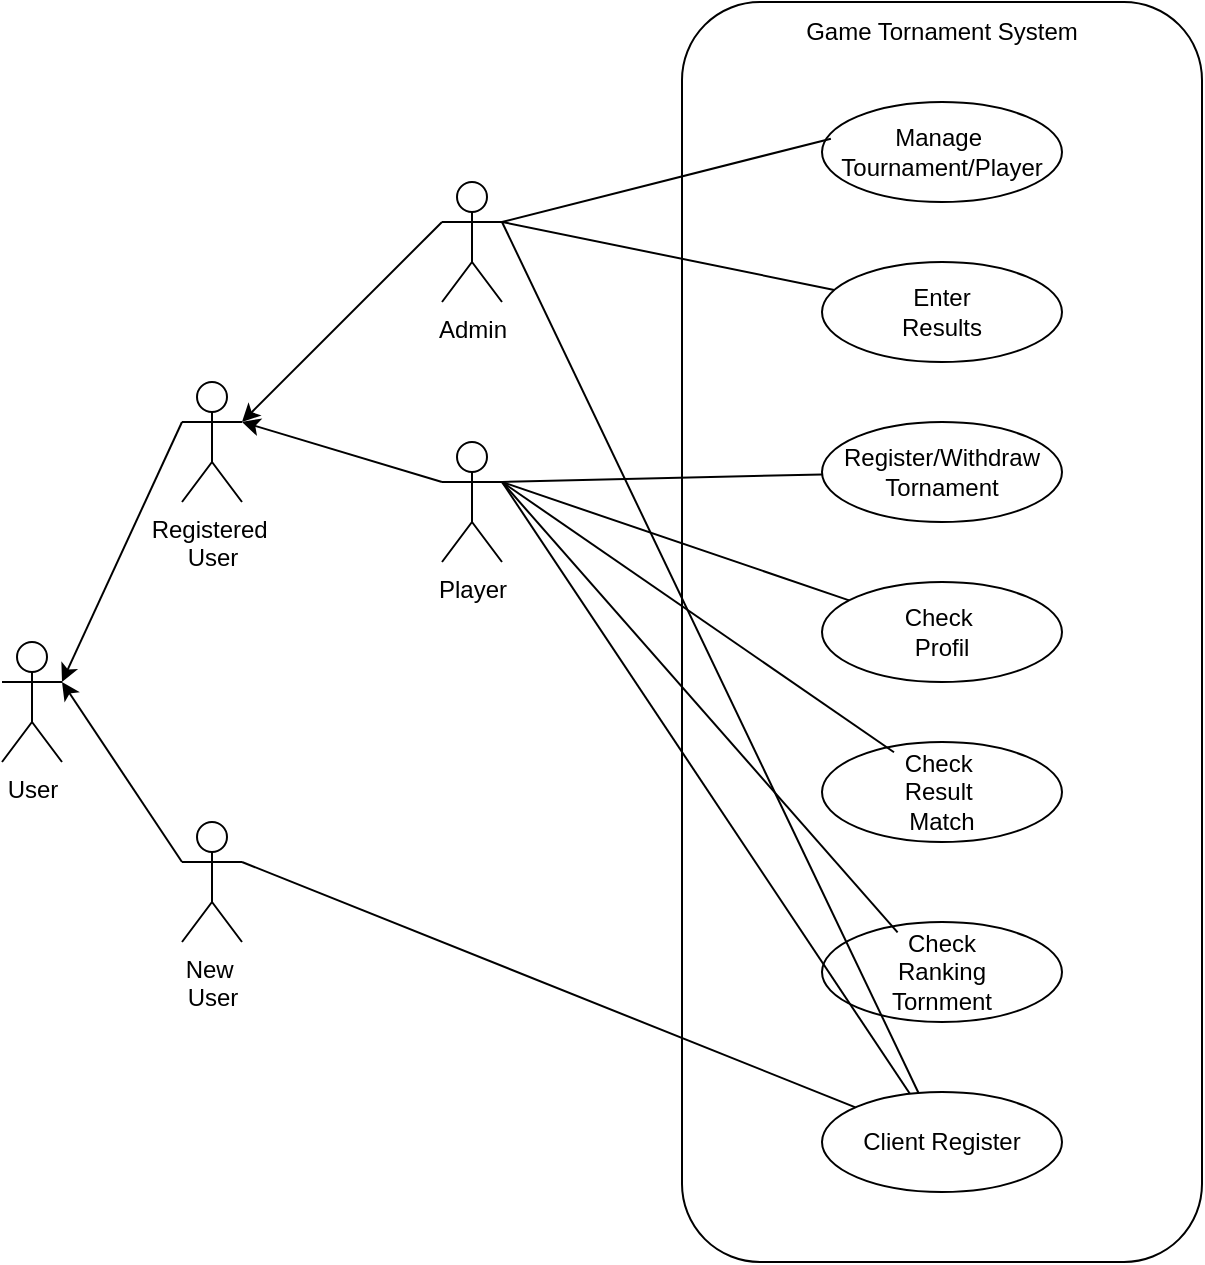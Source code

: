 <mxfile version="28.2.8">
  <diagram name="Page-1" id="YLTUQEAUW5ScnSTxcCmF">
    <mxGraphModel dx="1303" dy="623" grid="1" gridSize="10" guides="1" tooltips="1" connect="1" arrows="1" fold="1" page="1" pageScale="1" pageWidth="827" pageHeight="1169" math="0" shadow="0">
      <root>
        <mxCell id="0" />
        <mxCell id="1" parent="0" />
        <mxCell id="gjPWYdmN5yfiN8sqUMY3-27" value="User" style="shape=umlActor;verticalLabelPosition=bottom;verticalAlign=top;html=1;outlineConnect=0;" vertex="1" parent="1">
          <mxGeometry x="20" y="360" width="30" height="60" as="geometry" />
        </mxCell>
        <mxCell id="gjPWYdmN5yfiN8sqUMY3-28" value="New&amp;nbsp;&lt;div&gt;User&lt;/div&gt;" style="shape=umlActor;verticalLabelPosition=bottom;verticalAlign=top;html=1;outlineConnect=0;" vertex="1" parent="1">
          <mxGeometry x="110" y="450" width="30" height="60" as="geometry" />
        </mxCell>
        <mxCell id="gjPWYdmN5yfiN8sqUMY3-29" value="Registered&amp;nbsp;&lt;div&gt;User&lt;/div&gt;" style="shape=umlActor;verticalLabelPosition=bottom;verticalAlign=top;html=1;outlineConnect=0;" vertex="1" parent="1">
          <mxGeometry x="110" y="230" width="30" height="60" as="geometry" />
        </mxCell>
        <mxCell id="gjPWYdmN5yfiN8sqUMY3-36" value="Admin" style="shape=umlActor;verticalLabelPosition=bottom;verticalAlign=top;html=1;outlineConnect=0;" vertex="1" parent="1">
          <mxGeometry x="240" y="130" width="30" height="60" as="geometry" />
        </mxCell>
        <mxCell id="gjPWYdmN5yfiN8sqUMY3-39" value="Player" style="shape=umlActor;verticalLabelPosition=bottom;verticalAlign=top;html=1;outlineConnect=0;" vertex="1" parent="1">
          <mxGeometry x="240" y="260" width="30" height="60" as="geometry" />
        </mxCell>
        <mxCell id="gjPWYdmN5yfiN8sqUMY3-40" value="" style="rounded=1;whiteSpace=wrap;html=1;" vertex="1" parent="1">
          <mxGeometry x="360" y="40" width="260" height="630" as="geometry" />
        </mxCell>
        <mxCell id="gjPWYdmN5yfiN8sqUMY3-42" value="Game Tornament System" style="text;html=1;whiteSpace=wrap;strokeColor=none;fillColor=none;align=center;verticalAlign=middle;rounded=0;" vertex="1" parent="1">
          <mxGeometry x="365" y="40" width="250" height="30" as="geometry" />
        </mxCell>
        <mxCell id="gjPWYdmN5yfiN8sqUMY3-43" value="Client Register" style="ellipse;whiteSpace=wrap;html=1;" vertex="1" parent="1">
          <mxGeometry x="430" y="585" width="120" height="50" as="geometry" />
        </mxCell>
        <mxCell id="gjPWYdmN5yfiN8sqUMY3-45" value="Manage&amp;nbsp;&lt;div&gt;Tournament/Player&lt;/div&gt;" style="ellipse;whiteSpace=wrap;html=1;" vertex="1" parent="1">
          <mxGeometry x="430" y="90" width="120" height="50" as="geometry" />
        </mxCell>
        <mxCell id="gjPWYdmN5yfiN8sqUMY3-47" value="Enter&lt;div&gt;Results&lt;/div&gt;" style="ellipse;whiteSpace=wrap;html=1;" vertex="1" parent="1">
          <mxGeometry x="430" y="170" width="120" height="50" as="geometry" />
        </mxCell>
        <mxCell id="gjPWYdmN5yfiN8sqUMY3-48" value="Register/Withdraw&lt;div&gt;Tornament&lt;/div&gt;" style="ellipse;whiteSpace=wrap;html=1;" vertex="1" parent="1">
          <mxGeometry x="430" y="250" width="120" height="50" as="geometry" />
        </mxCell>
        <mxCell id="gjPWYdmN5yfiN8sqUMY3-49" value="Check&amp;nbsp;&lt;div&gt;Profil&lt;/div&gt;" style="ellipse;whiteSpace=wrap;html=1;" vertex="1" parent="1">
          <mxGeometry x="430" y="330" width="120" height="50" as="geometry" />
        </mxCell>
        <mxCell id="gjPWYdmN5yfiN8sqUMY3-51" value="Check&amp;nbsp;&lt;div&gt;Result&amp;nbsp;&lt;/div&gt;&lt;div&gt;Match&lt;span style=&quot;background-color: transparent; text-wrap-mode: nowrap; color: rgba(0, 0, 0, 0); font-family: monospace; font-size: 0px; text-align: start;&quot;&gt;%3CmxGraphModel%3E%3Croot%3E%3CmxCell%20id%3D%220%22%2F%3E%3CmxCell%20id%3D%221%22%20parent%3D%220%22%2F%3E%3CmxCell%20id%3D%222%22%20value%3D%22Enter%26lt%3Bdiv%26gt%3BResults%26lt%3B%2Fdiv%26gt%3B%22%20style%3D%22ellipse%3BwhiteSpace%3Dwrap%3Bhtml%3D1%3B%22%20vertex%3D%221%22%20parent%3D%221%22%3E%3CmxGeometry%20x%3D%22430%22%20y%3D%22340%22%20width%3D%22120%22%20height%3D%2250%22%20as%3D%22geometry%22%2F%3E%3C%2FmxCell%3E%3C%2Froot%3E%3C%2FmxGraphModel%3&lt;/span&gt;&lt;span style=&quot;background-color: transparent; text-wrap-mode: nowrap; color: light-dark(rgba(0, 0, 0, 0), rgba(237, 237, 237, 0)); font-family: monospace; font-size: 0px; text-align: start;&quot;&gt;atch&lt;/span&gt;&lt;/div&gt;" style="ellipse;whiteSpace=wrap;html=1;" vertex="1" parent="1">
          <mxGeometry x="430" y="410" width="120" height="50" as="geometry" />
        </mxCell>
        <mxCell id="gjPWYdmN5yfiN8sqUMY3-52" value="Check&lt;div&gt;Ranking&lt;/div&gt;&lt;div&gt;Tornment&lt;/div&gt;" style="ellipse;whiteSpace=wrap;html=1;" vertex="1" parent="1">
          <mxGeometry x="430" y="500" width="120" height="50" as="geometry" />
        </mxCell>
        <mxCell id="gjPWYdmN5yfiN8sqUMY3-53" value="" style="edgeStyle=none;orthogonalLoop=1;jettySize=auto;html=1;rounded=0;entryX=1;entryY=0.333;entryDx=0;entryDy=0;entryPerimeter=0;exitX=0;exitY=0.333;exitDx=0;exitDy=0;exitPerimeter=0;" edge="1" parent="1" source="gjPWYdmN5yfiN8sqUMY3-29" target="gjPWYdmN5yfiN8sqUMY3-27">
          <mxGeometry width="100" relative="1" as="geometry">
            <mxPoint x="100" y="250" as="sourcePoint" />
            <mxPoint x="60" y="370" as="targetPoint" />
            <Array as="points" />
          </mxGeometry>
        </mxCell>
        <mxCell id="gjPWYdmN5yfiN8sqUMY3-54" value="" style="edgeStyle=none;orthogonalLoop=1;jettySize=auto;html=1;rounded=0;entryX=1;entryY=0.333;entryDx=0;entryDy=0;entryPerimeter=0;exitX=0;exitY=0.333;exitDx=0;exitDy=0;exitPerimeter=0;" edge="1" parent="1" source="gjPWYdmN5yfiN8sqUMY3-28" target="gjPWYdmN5yfiN8sqUMY3-27">
          <mxGeometry width="100" relative="1" as="geometry">
            <mxPoint x="90" y="470" as="sourcePoint" />
            <mxPoint x="60" y="400" as="targetPoint" />
            <Array as="points" />
          </mxGeometry>
        </mxCell>
        <mxCell id="gjPWYdmN5yfiN8sqUMY3-56" value="" style="endArrow=none;html=1;rounded=0;exitX=1;exitY=0.333;exitDx=0;exitDy=0;exitPerimeter=0;" edge="1" parent="1" source="gjPWYdmN5yfiN8sqUMY3-36" target="gjPWYdmN5yfiN8sqUMY3-43">
          <mxGeometry width="50" height="50" relative="1" as="geometry">
            <mxPoint x="430" y="290" as="sourcePoint" />
            <mxPoint x="340" y="600" as="targetPoint" />
          </mxGeometry>
        </mxCell>
        <mxCell id="gjPWYdmN5yfiN8sqUMY3-57" value="" style="endArrow=none;html=1;rounded=0;exitX=1;exitY=0.333;exitDx=0;exitDy=0;exitPerimeter=0;" edge="1" parent="1" source="gjPWYdmN5yfiN8sqUMY3-39" target="gjPWYdmN5yfiN8sqUMY3-43">
          <mxGeometry width="50" height="50" relative="1" as="geometry">
            <mxPoint x="290" y="210" as="sourcePoint" />
            <mxPoint x="498" y="645" as="targetPoint" />
          </mxGeometry>
        </mxCell>
        <mxCell id="gjPWYdmN5yfiN8sqUMY3-58" value="" style="edgeStyle=none;orthogonalLoop=1;jettySize=auto;html=1;rounded=0;entryX=1;entryY=0.333;entryDx=0;entryDy=0;entryPerimeter=0;exitX=0;exitY=0.333;exitDx=0;exitDy=0;exitPerimeter=0;" edge="1" parent="1" source="gjPWYdmN5yfiN8sqUMY3-36" target="gjPWYdmN5yfiN8sqUMY3-29">
          <mxGeometry width="100" relative="1" as="geometry">
            <mxPoint x="220" y="240" as="sourcePoint" />
            <mxPoint x="160" y="370" as="targetPoint" />
            <Array as="points" />
          </mxGeometry>
        </mxCell>
        <mxCell id="gjPWYdmN5yfiN8sqUMY3-59" value="" style="edgeStyle=none;orthogonalLoop=1;jettySize=auto;html=1;rounded=0;entryX=1;entryY=0.333;entryDx=0;entryDy=0;entryPerimeter=0;" edge="1" parent="1" target="gjPWYdmN5yfiN8sqUMY3-29">
          <mxGeometry width="100" relative="1" as="geometry">
            <mxPoint x="240" y="280" as="sourcePoint" />
            <mxPoint x="190" y="400" as="targetPoint" />
            <Array as="points" />
          </mxGeometry>
        </mxCell>
        <mxCell id="gjPWYdmN5yfiN8sqUMY3-60" value="" style="endArrow=none;html=1;rounded=0;exitX=1;exitY=0.333;exitDx=0;exitDy=0;exitPerimeter=0;" edge="1" parent="1" source="gjPWYdmN5yfiN8sqUMY3-28" target="gjPWYdmN5yfiN8sqUMY3-43">
          <mxGeometry width="50" height="50" relative="1" as="geometry">
            <mxPoint x="440" y="510" as="sourcePoint" />
            <mxPoint x="490" y="460" as="targetPoint" />
          </mxGeometry>
        </mxCell>
        <mxCell id="gjPWYdmN5yfiN8sqUMY3-62" value="" style="endArrow=none;html=1;rounded=0;entryX=0.037;entryY=0.367;entryDx=0;entryDy=0;entryPerimeter=0;" edge="1" parent="1" target="gjPWYdmN5yfiN8sqUMY3-45">
          <mxGeometry width="50" height="50" relative="1" as="geometry">
            <mxPoint x="270" y="150" as="sourcePoint" />
            <mxPoint x="430" y="160" as="targetPoint" />
          </mxGeometry>
        </mxCell>
        <mxCell id="gjPWYdmN5yfiN8sqUMY3-63" value="" style="endArrow=none;html=1;rounded=0;exitX=1;exitY=0.333;exitDx=0;exitDy=0;exitPerimeter=0;" edge="1" parent="1" source="gjPWYdmN5yfiN8sqUMY3-36" target="gjPWYdmN5yfiN8sqUMY3-47">
          <mxGeometry width="50" height="50" relative="1" as="geometry">
            <mxPoint x="350" y="172" as="sourcePoint" />
            <mxPoint x="514" y="130" as="targetPoint" />
          </mxGeometry>
        </mxCell>
        <mxCell id="gjPWYdmN5yfiN8sqUMY3-64" value="" style="endArrow=none;html=1;rounded=0;exitX=1;exitY=0.333;exitDx=0;exitDy=0;exitPerimeter=0;" edge="1" parent="1" source="gjPWYdmN5yfiN8sqUMY3-39" target="gjPWYdmN5yfiN8sqUMY3-48">
          <mxGeometry width="50" height="50" relative="1" as="geometry">
            <mxPoint x="340" y="240" as="sourcePoint" />
            <mxPoint x="506" y="274" as="targetPoint" />
          </mxGeometry>
        </mxCell>
        <mxCell id="gjPWYdmN5yfiN8sqUMY3-65" value="" style="endArrow=none;html=1;rounded=0;" edge="1" parent="1" target="gjPWYdmN5yfiN8sqUMY3-49">
          <mxGeometry width="50" height="50" relative="1" as="geometry">
            <mxPoint x="270" y="280" as="sourcePoint" />
            <mxPoint x="450" y="270" as="targetPoint" />
          </mxGeometry>
        </mxCell>
        <mxCell id="gjPWYdmN5yfiN8sqUMY3-66" value="" style="endArrow=none;html=1;rounded=0;entryX=0.3;entryY=0.102;entryDx=0;entryDy=0;entryPerimeter=0;" edge="1" parent="1" target="gjPWYdmN5yfiN8sqUMY3-51">
          <mxGeometry width="50" height="50" relative="1" as="geometry">
            <mxPoint x="270" y="280" as="sourcePoint" />
            <mxPoint x="524" y="419" as="targetPoint" />
          </mxGeometry>
        </mxCell>
        <mxCell id="gjPWYdmN5yfiN8sqUMY3-68" value="" style="endArrow=none;html=1;rounded=0;exitX=0.315;exitY=0.103;exitDx=0;exitDy=0;exitPerimeter=0;" edge="1" parent="1" source="gjPWYdmN5yfiN8sqUMY3-52">
          <mxGeometry width="50" height="50" relative="1" as="geometry">
            <mxPoint x="430" y="500" as="sourcePoint" />
            <mxPoint x="270" y="280" as="targetPoint" />
          </mxGeometry>
        </mxCell>
      </root>
    </mxGraphModel>
  </diagram>
</mxfile>
